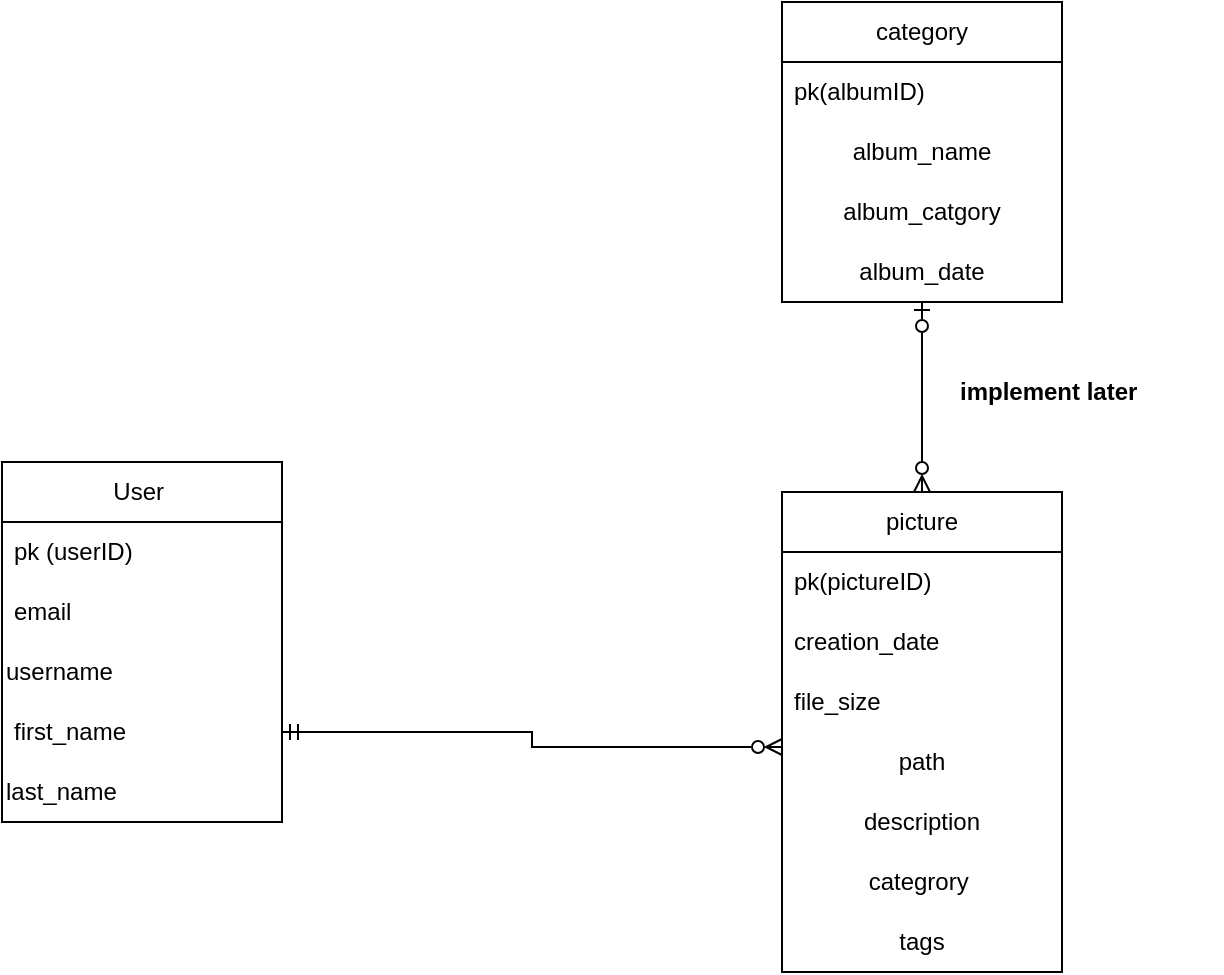 <mxfile version="22.1.5" type="device">
  <diagram name="Page-1" id="KPcbCG0jpO6PX1uaj_86">
    <mxGraphModel dx="2074" dy="1098" grid="1" gridSize="10" guides="1" tooltips="1" connect="1" arrows="1" fold="1" page="1" pageScale="1" pageWidth="850" pageHeight="1100" math="0" shadow="0">
      <root>
        <mxCell id="0" />
        <mxCell id="1" parent="0" />
        <mxCell id="Sj99NZYEs4xNBynGzwBj-1" value="User&amp;nbsp;" style="swimlane;fontStyle=0;childLayout=stackLayout;horizontal=1;startSize=30;horizontalStack=0;resizeParent=1;resizeParentMax=0;resizeLast=0;collapsible=1;marginBottom=0;whiteSpace=wrap;html=1;" parent="1" vertex="1">
          <mxGeometry x="100" y="300" width="140" height="180" as="geometry" />
        </mxCell>
        <mxCell id="Sj99NZYEs4xNBynGzwBj-2" value="pk (userID)" style="text;strokeColor=none;fillColor=none;align=left;verticalAlign=middle;spacingLeft=4;spacingRight=4;overflow=hidden;points=[[0,0.5],[1,0.5]];portConstraint=eastwest;rotatable=0;whiteSpace=wrap;html=1;" parent="Sj99NZYEs4xNBynGzwBj-1" vertex="1">
          <mxGeometry y="30" width="140" height="30" as="geometry" />
        </mxCell>
        <mxCell id="Sj99NZYEs4xNBynGzwBj-5" value="email" style="text;strokeColor=none;fillColor=none;align=left;verticalAlign=middle;spacingLeft=4;spacingRight=4;overflow=hidden;points=[[0,0.5],[1,0.5]];portConstraint=eastwest;rotatable=0;whiteSpace=wrap;html=1;" parent="Sj99NZYEs4xNBynGzwBj-1" vertex="1">
          <mxGeometry y="60" width="140" height="30" as="geometry" />
        </mxCell>
        <mxCell id="Sj99NZYEs4xNBynGzwBj-8" value="username" style="text;html=1;strokeColor=none;fillColor=none;align=left;verticalAlign=middle;whiteSpace=wrap;rounded=0;" parent="Sj99NZYEs4xNBynGzwBj-1" vertex="1">
          <mxGeometry y="90" width="140" height="30" as="geometry" />
        </mxCell>
        <mxCell id="Sj99NZYEs4xNBynGzwBj-3" value="first_name&lt;span style=&quot;white-space: pre;&quot;&gt;&#x9;&lt;/span&gt;" style="text;strokeColor=none;fillColor=none;align=left;verticalAlign=middle;spacingLeft=4;spacingRight=4;overflow=hidden;points=[[0,0.5],[1,0.5]];portConstraint=eastwest;rotatable=0;whiteSpace=wrap;html=1;" parent="Sj99NZYEs4xNBynGzwBj-1" vertex="1">
          <mxGeometry y="120" width="140" height="30" as="geometry" />
        </mxCell>
        <mxCell id="Sj99NZYEs4xNBynGzwBj-15" value="last_name" style="text;html=1;strokeColor=none;fillColor=none;align=left;verticalAlign=middle;whiteSpace=wrap;rounded=0;" parent="Sj99NZYEs4xNBynGzwBj-1" vertex="1">
          <mxGeometry y="150" width="140" height="30" as="geometry" />
        </mxCell>
        <mxCell id="Sj99NZYEs4xNBynGzwBj-10" value="category" style="swimlane;fontStyle=0;childLayout=stackLayout;horizontal=1;startSize=30;horizontalStack=0;resizeParent=1;resizeParentMax=0;resizeLast=0;collapsible=1;marginBottom=0;whiteSpace=wrap;html=1;" parent="1" vertex="1">
          <mxGeometry x="490" y="70" width="140" height="150" as="geometry" />
        </mxCell>
        <mxCell id="Sj99NZYEs4xNBynGzwBj-12" value="pk(albumID)" style="text;strokeColor=none;fillColor=none;align=left;verticalAlign=middle;spacingLeft=4;spacingRight=4;overflow=hidden;points=[[0,0.5],[1,0.5]];portConstraint=eastwest;rotatable=0;whiteSpace=wrap;html=1;" parent="Sj99NZYEs4xNBynGzwBj-10" vertex="1">
          <mxGeometry y="30" width="140" height="30" as="geometry" />
        </mxCell>
        <mxCell id="Sj99NZYEs4xNBynGzwBj-18" value="album_name" style="text;html=1;strokeColor=none;fillColor=none;align=center;verticalAlign=middle;whiteSpace=wrap;rounded=0;" parent="Sj99NZYEs4xNBynGzwBj-10" vertex="1">
          <mxGeometry y="60" width="140" height="30" as="geometry" />
        </mxCell>
        <mxCell id="Sj99NZYEs4xNBynGzwBj-20" value="album_catgory" style="text;html=1;strokeColor=none;fillColor=none;align=center;verticalAlign=middle;whiteSpace=wrap;rounded=0;" parent="Sj99NZYEs4xNBynGzwBj-10" vertex="1">
          <mxGeometry y="90" width="140" height="30" as="geometry" />
        </mxCell>
        <mxCell id="Sj99NZYEs4xNBynGzwBj-17" value="album_date" style="text;html=1;strokeColor=none;fillColor=none;align=center;verticalAlign=middle;whiteSpace=wrap;rounded=0;" parent="Sj99NZYEs4xNBynGzwBj-10" vertex="1">
          <mxGeometry y="120" width="140" height="30" as="geometry" />
        </mxCell>
        <mxCell id="Sj99NZYEs4xNBynGzwBj-27" value="picture" style="swimlane;fontStyle=0;childLayout=stackLayout;horizontal=1;startSize=30;horizontalStack=0;resizeParent=1;resizeParentMax=0;resizeLast=0;collapsible=1;marginBottom=0;whiteSpace=wrap;html=1;" parent="1" vertex="1">
          <mxGeometry x="490" y="315" width="140" height="240" as="geometry" />
        </mxCell>
        <mxCell id="Sj99NZYEs4xNBynGzwBj-28" value="pk(pictureID)" style="text;strokeColor=none;fillColor=none;align=left;verticalAlign=middle;spacingLeft=4;spacingRight=4;overflow=hidden;points=[[0,0.5],[1,0.5]];portConstraint=eastwest;rotatable=0;whiteSpace=wrap;html=1;" parent="Sj99NZYEs4xNBynGzwBj-27" vertex="1">
          <mxGeometry y="30" width="140" height="30" as="geometry" />
        </mxCell>
        <mxCell id="Sj99NZYEs4xNBynGzwBj-29" value="creation_date" style="text;strokeColor=none;fillColor=none;align=left;verticalAlign=middle;spacingLeft=4;spacingRight=4;overflow=hidden;points=[[0,0.5],[1,0.5]];portConstraint=eastwest;rotatable=0;whiteSpace=wrap;html=1;" parent="Sj99NZYEs4xNBynGzwBj-27" vertex="1">
          <mxGeometry y="60" width="140" height="30" as="geometry" />
        </mxCell>
        <mxCell id="Sj99NZYEs4xNBynGzwBj-30" value="file_size" style="text;strokeColor=none;fillColor=none;align=left;verticalAlign=middle;spacingLeft=4;spacingRight=4;overflow=hidden;points=[[0,0.5],[1,0.5]];portConstraint=eastwest;rotatable=0;whiteSpace=wrap;html=1;" parent="Sj99NZYEs4xNBynGzwBj-27" vertex="1">
          <mxGeometry y="90" width="140" height="30" as="geometry" />
        </mxCell>
        <mxCell id="Sj99NZYEs4xNBynGzwBj-32" value="path" style="text;html=1;strokeColor=none;fillColor=none;align=center;verticalAlign=middle;whiteSpace=wrap;rounded=0;" parent="Sj99NZYEs4xNBynGzwBj-27" vertex="1">
          <mxGeometry y="120" width="140" height="30" as="geometry" />
        </mxCell>
        <mxCell id="Sj99NZYEs4xNBynGzwBj-31" value="description" style="text;html=1;strokeColor=none;fillColor=none;align=center;verticalAlign=middle;whiteSpace=wrap;rounded=0;" parent="Sj99NZYEs4xNBynGzwBj-27" vertex="1">
          <mxGeometry y="150" width="140" height="30" as="geometry" />
        </mxCell>
        <mxCell id="hRb-QCvtJy9WOHNOqoT7-2" value="categrory&amp;nbsp;" style="text;html=1;strokeColor=none;fillColor=none;align=center;verticalAlign=middle;whiteSpace=wrap;rounded=0;" vertex="1" parent="Sj99NZYEs4xNBynGzwBj-27">
          <mxGeometry y="180" width="140" height="30" as="geometry" />
        </mxCell>
        <mxCell id="hRb-QCvtJy9WOHNOqoT7-7" value="tags" style="text;html=1;strokeColor=none;fillColor=none;align=center;verticalAlign=middle;whiteSpace=wrap;rounded=0;" vertex="1" parent="Sj99NZYEs4xNBynGzwBj-27">
          <mxGeometry y="210" width="140" height="30" as="geometry" />
        </mxCell>
        <mxCell id="hRb-QCvtJy9WOHNOqoT7-4" style="edgeStyle=orthogonalEdgeStyle;rounded=0;orthogonalLoop=1;jettySize=auto;html=1;entryX=0.5;entryY=0;entryDx=0;entryDy=0;endArrow=ERzeroToMany;endFill=0;startArrow=ERzeroToOne;startFill=0;" edge="1" parent="1" source="Sj99NZYEs4xNBynGzwBj-17" target="Sj99NZYEs4xNBynGzwBj-27">
          <mxGeometry relative="1" as="geometry" />
        </mxCell>
        <mxCell id="hRb-QCvtJy9WOHNOqoT7-5" style="edgeStyle=orthogonalEdgeStyle;rounded=0;orthogonalLoop=1;jettySize=auto;html=1;entryX=0;entryY=0.25;entryDx=0;entryDy=0;endArrow=ERzeroToMany;endFill=0;startArrow=ERmandOne;startFill=0;" edge="1" parent="1" source="Sj99NZYEs4xNBynGzwBj-3" target="Sj99NZYEs4xNBynGzwBj-32">
          <mxGeometry relative="1" as="geometry" />
        </mxCell>
        <mxCell id="hRb-QCvtJy9WOHNOqoT7-6" value="&lt;b&gt;implement later&amp;nbsp;&lt;/b&gt;" style="text;html=1;strokeColor=none;fillColor=none;align=center;verticalAlign=middle;whiteSpace=wrap;rounded=0;" vertex="1" parent="1">
          <mxGeometry x="540" y="250" width="170" height="30" as="geometry" />
        </mxCell>
      </root>
    </mxGraphModel>
  </diagram>
</mxfile>
